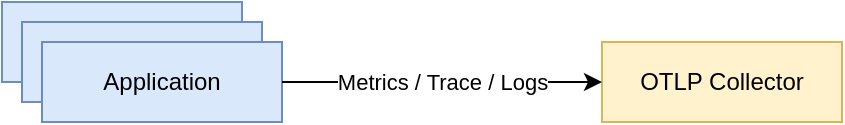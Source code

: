 <mxfile version="24.7.12">
  <diagram name="Страница — 1" id="m-D_gMQb1BDRBxjnrCqp">
    <mxGraphModel dx="1227" dy="730" grid="1" gridSize="10" guides="1" tooltips="1" connect="1" arrows="1" fold="1" page="1" pageScale="1" pageWidth="827" pageHeight="1169" math="0" shadow="0">
      <root>
        <mxCell id="0" />
        <mxCell id="1" parent="0" />
        <mxCell id="D9XpN69sl24iD5A_hw8h-4" value="" style="group" vertex="1" connectable="0" parent="1">
          <mxGeometry x="40" y="40" width="140" height="60" as="geometry" />
        </mxCell>
        <mxCell id="D9XpN69sl24iD5A_hw8h-1" value="Application" style="rounded=0;whiteSpace=wrap;html=1;fillColor=#dae8fc;strokeColor=#6c8ebf;" vertex="1" parent="D9XpN69sl24iD5A_hw8h-4">
          <mxGeometry width="120" height="40" as="geometry" />
        </mxCell>
        <mxCell id="D9XpN69sl24iD5A_hw8h-2" value="Application" style="rounded=0;whiteSpace=wrap;html=1;fillColor=#dae8fc;strokeColor=#6c8ebf;" vertex="1" parent="D9XpN69sl24iD5A_hw8h-4">
          <mxGeometry x="10" y="10" width="120" height="40" as="geometry" />
        </mxCell>
        <mxCell id="D9XpN69sl24iD5A_hw8h-3" value="Application" style="rounded=0;whiteSpace=wrap;html=1;fillColor=#dae8fc;strokeColor=#6c8ebf;" vertex="1" parent="D9XpN69sl24iD5A_hw8h-4">
          <mxGeometry x="20" y="20" width="120" height="40" as="geometry" />
        </mxCell>
        <mxCell id="D9XpN69sl24iD5A_hw8h-6" value="OTLP Collector" style="whiteSpace=wrap;html=1;fillColor=#fff2cc;strokeColor=#d6b656;rounded=0;" vertex="1" parent="1">
          <mxGeometry x="340" y="60" width="120" height="40" as="geometry" />
        </mxCell>
        <mxCell id="D9XpN69sl24iD5A_hw8h-17" value="" style="endArrow=classic;html=1;rounded=0;exitX=1;exitY=0.5;exitDx=0;exitDy=0;entryX=0;entryY=0.5;entryDx=0;entryDy=0;" edge="1" parent="1" source="D9XpN69sl24iD5A_hw8h-3" target="D9XpN69sl24iD5A_hw8h-6">
          <mxGeometry relative="1" as="geometry">
            <mxPoint x="500" y="200" as="sourcePoint" />
            <mxPoint x="600" y="200" as="targetPoint" />
          </mxGeometry>
        </mxCell>
        <mxCell id="D9XpN69sl24iD5A_hw8h-18" value="Metrics / Trace / Logs" style="edgeLabel;resizable=0;html=1;;align=center;verticalAlign=middle;" connectable="0" vertex="1" parent="D9XpN69sl24iD5A_hw8h-17">
          <mxGeometry relative="1" as="geometry">
            <mxPoint as="offset" />
          </mxGeometry>
        </mxCell>
      </root>
    </mxGraphModel>
  </diagram>
</mxfile>
